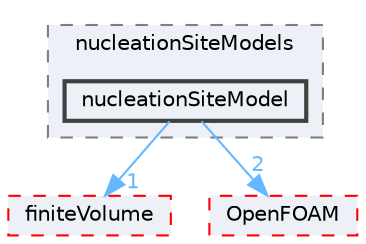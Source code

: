 digraph "src/phaseSystemModels/reactingEuler/multiphaseSystem/derivedFvPatchFields/wallBoilingSubModels/nucleationSiteModels/nucleationSiteModel"
{
 // LATEX_PDF_SIZE
  bgcolor="transparent";
  edge [fontname=Helvetica,fontsize=10,labelfontname=Helvetica,labelfontsize=10];
  node [fontname=Helvetica,fontsize=10,shape=box,height=0.2,width=0.4];
  compound=true
  subgraph clusterdir_4e78f59d275e7d55555b7dd4a0eaa570 {
    graph [ bgcolor="#edf0f7", pencolor="grey50", label="nucleationSiteModels", fontname=Helvetica,fontsize=10 style="filled,dashed", URL="dir_4e78f59d275e7d55555b7dd4a0eaa570.html",tooltip=""]
  dir_42ad6ced2ef8019586a10ab686e1394c [label="nucleationSiteModel", fillcolor="#edf0f7", color="grey25", style="filled,bold", URL="dir_42ad6ced2ef8019586a10ab686e1394c.html",tooltip=""];
  }
  dir_9bd15774b555cf7259a6fa18f99fe99b [label="finiteVolume", fillcolor="#edf0f7", color="red", style="filled,dashed", URL="dir_9bd15774b555cf7259a6fa18f99fe99b.html",tooltip=""];
  dir_c5473ff19b20e6ec4dfe5c310b3778a8 [label="OpenFOAM", fillcolor="#edf0f7", color="red", style="filled,dashed", URL="dir_c5473ff19b20e6ec4dfe5c310b3778a8.html",tooltip=""];
  dir_42ad6ced2ef8019586a10ab686e1394c->dir_9bd15774b555cf7259a6fa18f99fe99b [headlabel="1", labeldistance=1.5 headhref="dir_002628_001387.html" href="dir_002628_001387.html" color="steelblue1" fontcolor="steelblue1"];
  dir_42ad6ced2ef8019586a10ab686e1394c->dir_c5473ff19b20e6ec4dfe5c310b3778a8 [headlabel="2", labeldistance=1.5 headhref="dir_002628_002695.html" href="dir_002628_002695.html" color="steelblue1" fontcolor="steelblue1"];
}
